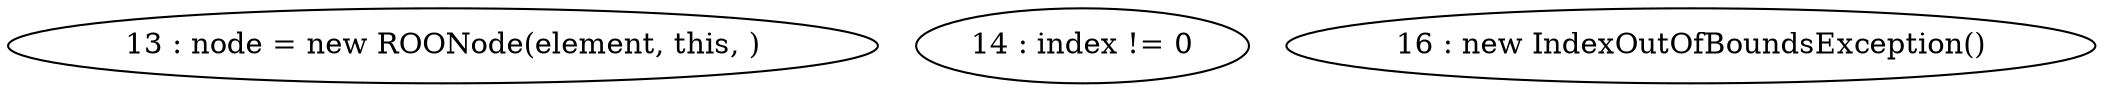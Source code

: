 digraph G {
"13 : node = new ROONode(element, this, )"
"14 : index != 0"
"16 : new IndexOutOfBoundsException()"
}